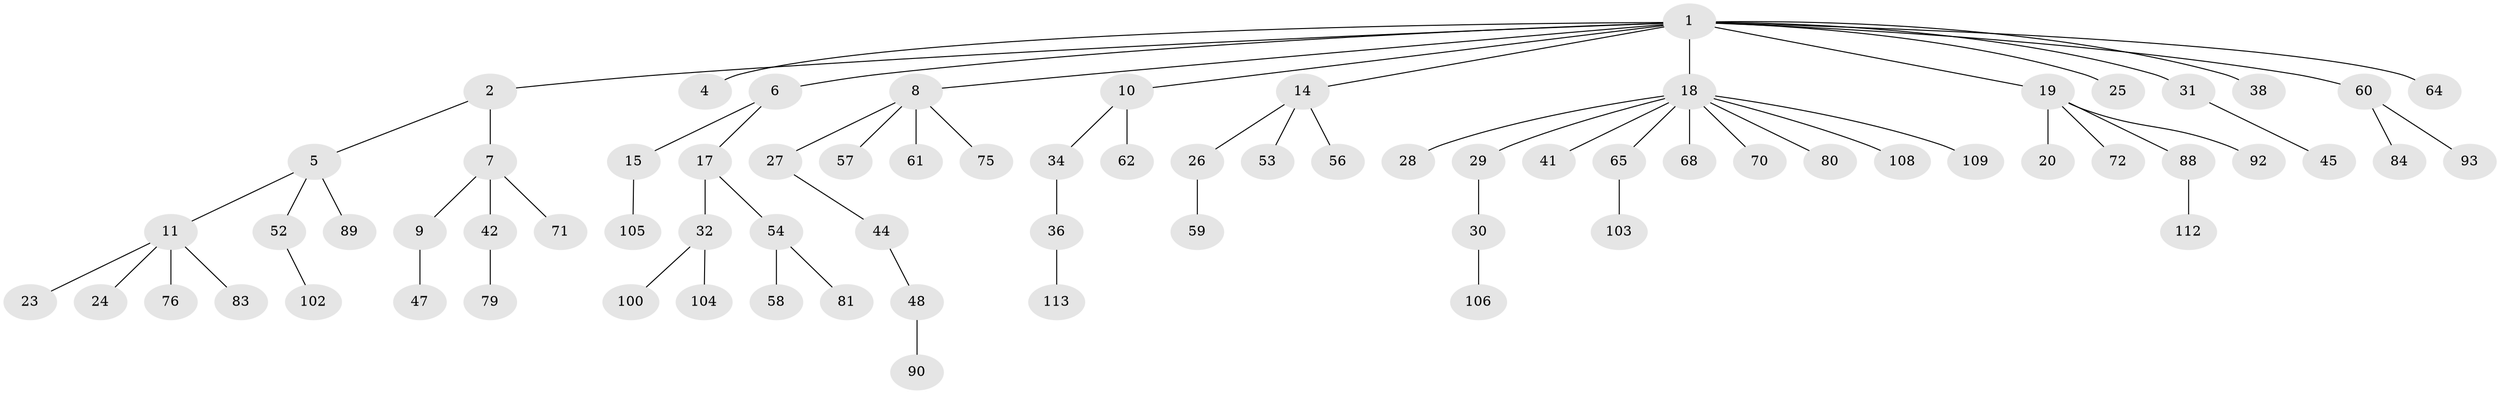 // original degree distribution, {10: 0.008849557522123894, 4: 0.061946902654867256, 5: 0.035398230088495575, 1: 0.48672566371681414, 3: 0.12389380530973451, 2: 0.2743362831858407, 7: 0.008849557522123894}
// Generated by graph-tools (version 1.1) at 2025/11/02/27/25 16:11:26]
// undirected, 73 vertices, 72 edges
graph export_dot {
graph [start="1"]
  node [color=gray90,style=filled];
  1 [super="+3"];
  2 [super="+50"];
  4;
  5 [super="+73"];
  6;
  7 [super="+21"];
  8 [super="+13"];
  9 [super="+66"];
  10 [super="+33"];
  11 [super="+12"];
  14 [super="+16"];
  15 [super="+98"];
  17 [super="+55"];
  18 [super="+22"];
  19 [super="+43"];
  20;
  23 [super="+94"];
  24 [super="+35"];
  25;
  26 [super="+37"];
  27 [super="+46"];
  28 [super="+91"];
  29 [super="+39"];
  30;
  31;
  32 [super="+87"];
  34 [super="+40"];
  36 [super="+49"];
  38 [super="+69"];
  41 [super="+99"];
  42 [super="+51"];
  44;
  45 [super="+110"];
  47 [super="+78"];
  48;
  52 [super="+74"];
  53 [super="+111"];
  54 [super="+97"];
  56;
  57;
  58 [super="+63"];
  59 [super="+95"];
  60 [super="+82"];
  61;
  62;
  64;
  65 [super="+67"];
  68;
  70 [super="+96"];
  71 [super="+86"];
  72;
  75 [super="+77"];
  76 [super="+101"];
  79 [super="+85"];
  80;
  81;
  83;
  84;
  88;
  89;
  90;
  92 [super="+107"];
  93;
  100;
  102;
  103;
  104;
  105;
  106;
  108;
  109;
  112;
  113;
  1 -- 2;
  1 -- 6;
  1 -- 8;
  1 -- 10;
  1 -- 14;
  1 -- 19;
  1 -- 31;
  1 -- 38;
  1 -- 60;
  1 -- 64;
  1 -- 18;
  1 -- 4;
  1 -- 25;
  2 -- 5;
  2 -- 7;
  5 -- 11;
  5 -- 52;
  5 -- 89;
  6 -- 15;
  6 -- 17;
  7 -- 9;
  7 -- 71;
  7 -- 42;
  8 -- 27;
  8 -- 61;
  8 -- 57;
  8 -- 75;
  9 -- 47;
  10 -- 34;
  10 -- 62;
  11 -- 23;
  11 -- 24;
  11 -- 76;
  11 -- 83;
  14 -- 53;
  14 -- 56;
  14 -- 26;
  15 -- 105;
  17 -- 32;
  17 -- 54;
  18 -- 29;
  18 -- 41;
  18 -- 65;
  18 -- 68;
  18 -- 108;
  18 -- 80;
  18 -- 70;
  18 -- 28;
  18 -- 109;
  19 -- 20;
  19 -- 72;
  19 -- 88;
  19 -- 92;
  26 -- 59;
  27 -- 44;
  29 -- 30;
  30 -- 106;
  31 -- 45;
  32 -- 100;
  32 -- 104;
  34 -- 36;
  36 -- 113;
  42 -- 79;
  44 -- 48;
  48 -- 90;
  52 -- 102;
  54 -- 58;
  54 -- 81;
  60 -- 93;
  60 -- 84;
  65 -- 103;
  88 -- 112;
}
